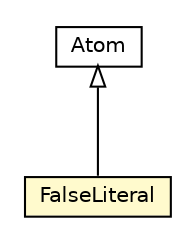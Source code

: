 #!/usr/local/bin/dot
#
# Class diagram 
# Generated by UMLGraph version R5_6 (http://www.umlgraph.org/)
#

digraph G {
	edge [fontname="Helvetica",fontsize=10,labelfontname="Helvetica",labelfontsize=10];
	node [fontname="Helvetica",fontsize=10,shape=plaintext];
	nodesep=0.25;
	ranksep=0.5;
	// jason.asSyntax.Literal.FalseLiteral
	c41446 [label=<<table title="jason.asSyntax.Literal.FalseLiteral" border="0" cellborder="1" cellspacing="0" cellpadding="2" port="p" bgcolor="lemonChiffon" href="./Literal.FalseLiteral.html">
		<tr><td><table border="0" cellspacing="0" cellpadding="1">
<tr><td align="center" balign="center"> FalseLiteral </td></tr>
		</table></td></tr>
		</table>>, URL="./Literal.FalseLiteral.html", fontname="Helvetica", fontcolor="black", fontsize=10.0];
	// jason.asSyntax.Atom
	c41457 [label=<<table title="jason.asSyntax.Atom" border="0" cellborder="1" cellspacing="0" cellpadding="2" port="p" href="./Atom.html">
		<tr><td><table border="0" cellspacing="0" cellpadding="1">
<tr><td align="center" balign="center"> Atom </td></tr>
		</table></td></tr>
		</table>>, URL="./Atom.html", fontname="Helvetica", fontcolor="black", fontsize=10.0];
	//jason.asSyntax.Literal.FalseLiteral extends jason.asSyntax.Atom
	c41457:p -> c41446:p [dir=back,arrowtail=empty];
}

